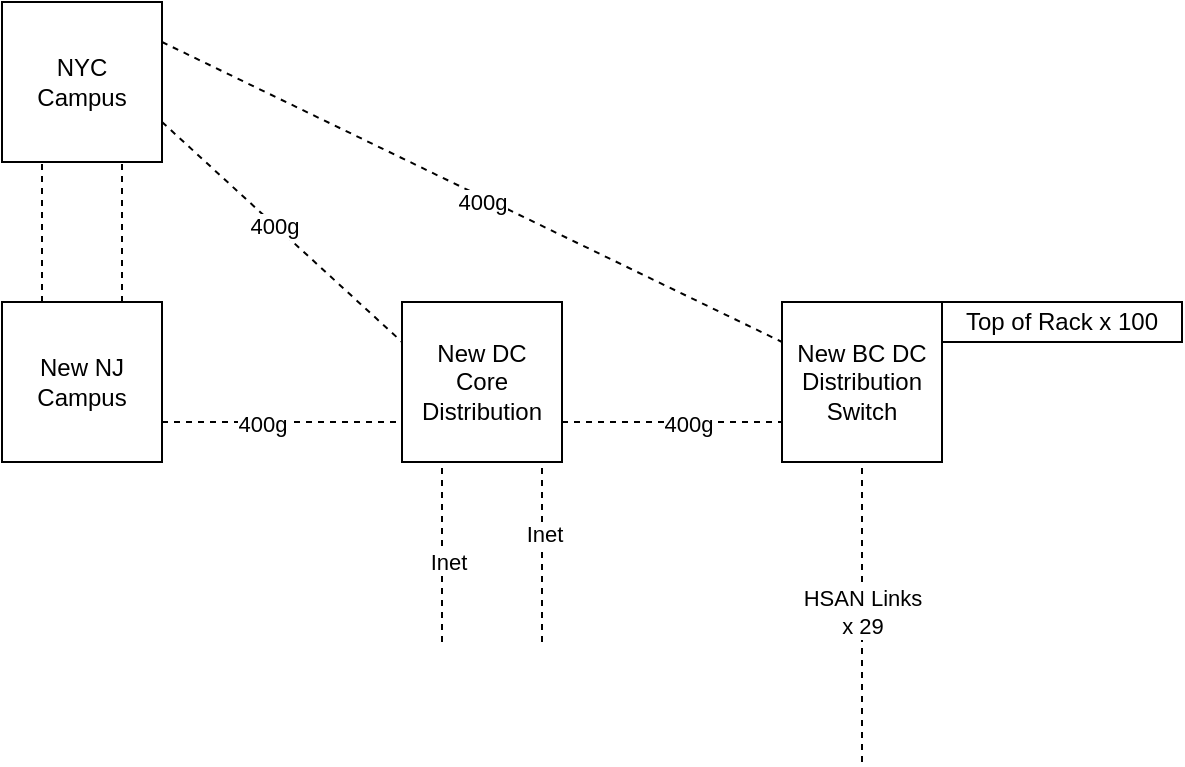 <mxfile version="24.2.2" type="github">
  <diagram name="Page-1" id="822b0af5-4adb-64df-f703-e8dfc1f81529">
    <mxGraphModel dx="1165" dy="595" grid="1" gridSize="10" guides="1" tooltips="1" connect="1" arrows="1" fold="1" page="1" pageScale="1" pageWidth="1100" pageHeight="850" background="none" math="0" shadow="0">
      <root>
        <mxCell id="0" />
        <mxCell id="1" parent="0" />
        <mxCell id="_0_Oxnv7YHFVLghpyNOd-1" value="&lt;div&gt;New NJ&lt;/div&gt;&lt;div&gt;Campus&lt;br&gt;&lt;/div&gt;" style="whiteSpace=wrap;html=1;aspect=fixed;" parent="1" vertex="1">
          <mxGeometry x="250" y="290" width="80" height="80" as="geometry" />
        </mxCell>
        <mxCell id="_0_Oxnv7YHFVLghpyNOd-2" value="&lt;div&gt;New DC&lt;/div&gt;&lt;div&gt;Core&lt;br&gt;&lt;/div&gt;&lt;div&gt;Distribution&lt;br&gt;&lt;/div&gt;" style="whiteSpace=wrap;html=1;aspect=fixed;" parent="1" vertex="1">
          <mxGeometry x="450" y="290" width="80" height="80" as="geometry" />
        </mxCell>
        <mxCell id="_0_Oxnv7YHFVLghpyNOd-3" value="&lt;div&gt;New BC DC&lt;/div&gt;&lt;div&gt;Distribution&lt;/div&gt;&lt;div&gt;Switch&lt;br&gt;&lt;/div&gt;" style="whiteSpace=wrap;html=1;aspect=fixed;" parent="1" vertex="1">
          <mxGeometry x="640" y="290" width="80" height="80" as="geometry" />
        </mxCell>
        <mxCell id="_0_Oxnv7YHFVLghpyNOd-4" value="&lt;div&gt;HSAN Links&lt;/div&gt;&lt;div&gt;x 29&lt;br&gt;&lt;/div&gt;" style="endArrow=none;dashed=1;html=1;rounded=0;" parent="1" edge="1">
          <mxGeometry width="50" height="50" relative="1" as="geometry">
            <mxPoint x="680" y="520" as="sourcePoint" />
            <mxPoint x="680" y="370" as="targetPoint" />
          </mxGeometry>
        </mxCell>
        <mxCell id="_0_Oxnv7YHFVLghpyNOd-5" value="" style="endArrow=none;dashed=1;html=1;rounded=0;exitX=1;exitY=0.25;exitDx=0;exitDy=0;entryX=0;entryY=0.25;entryDx=0;entryDy=0;" parent="1" source="_0_Oxnv7YHFVLghpyNOd-22" target="_0_Oxnv7YHFVLghpyNOd-3" edge="1">
          <mxGeometry width="50" height="50" relative="1" as="geometry">
            <mxPoint x="590" y="380" as="sourcePoint" />
            <mxPoint x="640" y="330" as="targetPoint" />
          </mxGeometry>
        </mxCell>
        <mxCell id="_0_Oxnv7YHFVLghpyNOd-13" value="400g" style="edgeLabel;html=1;align=center;verticalAlign=middle;resizable=0;points=[];" parent="_0_Oxnv7YHFVLghpyNOd-5" vertex="1" connectable="0">
          <mxGeometry x="0.036" y="-2" relative="1" as="geometry">
            <mxPoint as="offset" />
          </mxGeometry>
        </mxCell>
        <mxCell id="_0_Oxnv7YHFVLghpyNOd-6" value="" style="endArrow=none;dashed=1;html=1;rounded=0;exitX=1;exitY=0.75;exitDx=0;exitDy=0;entryX=0;entryY=0.25;entryDx=0;entryDy=0;" parent="1" source="_0_Oxnv7YHFVLghpyNOd-22" target="_0_Oxnv7YHFVLghpyNOd-2" edge="1">
          <mxGeometry width="50" height="50" relative="1" as="geometry">
            <mxPoint x="400" y="380" as="sourcePoint" />
            <mxPoint x="450" y="330" as="targetPoint" />
            <Array as="points" />
          </mxGeometry>
        </mxCell>
        <mxCell id="_0_Oxnv7YHFVLghpyNOd-12" value="400g" style="edgeLabel;html=1;align=center;verticalAlign=middle;resizable=0;points=[];" parent="_0_Oxnv7YHFVLghpyNOd-6" vertex="1" connectable="0">
          <mxGeometry x="-0.067" relative="1" as="geometry">
            <mxPoint as="offset" />
          </mxGeometry>
        </mxCell>
        <mxCell id="_0_Oxnv7YHFVLghpyNOd-7" value="" style="endArrow=none;dashed=1;html=1;rounded=0;entryX=0;entryY=0.75;entryDx=0;entryDy=0;exitX=1;exitY=0.75;exitDx=0;exitDy=0;" parent="1" source="_0_Oxnv7YHFVLghpyNOd-1" target="_0_Oxnv7YHFVLghpyNOd-2" edge="1">
          <mxGeometry width="50" height="50" relative="1" as="geometry">
            <mxPoint x="350" y="500" as="sourcePoint" />
            <mxPoint x="400" y="450" as="targetPoint" />
          </mxGeometry>
        </mxCell>
        <mxCell id="_0_Oxnv7YHFVLghpyNOd-11" value="400g" style="edgeLabel;html=1;align=center;verticalAlign=middle;resizable=0;points=[];" parent="_0_Oxnv7YHFVLghpyNOd-7" vertex="1" connectable="0">
          <mxGeometry x="-0.167" y="-1" relative="1" as="geometry">
            <mxPoint as="offset" />
          </mxGeometry>
        </mxCell>
        <mxCell id="_0_Oxnv7YHFVLghpyNOd-8" value="" style="endArrow=none;dashed=1;html=1;rounded=0;exitX=1;exitY=0.75;exitDx=0;exitDy=0;entryX=0;entryY=0.75;entryDx=0;entryDy=0;" parent="1" source="_0_Oxnv7YHFVLghpyNOd-2" target="_0_Oxnv7YHFVLghpyNOd-3" edge="1">
          <mxGeometry width="50" height="50" relative="1" as="geometry">
            <mxPoint x="540" y="320" as="sourcePoint" />
            <mxPoint x="650" y="320" as="targetPoint" />
          </mxGeometry>
        </mxCell>
        <mxCell id="_0_Oxnv7YHFVLghpyNOd-14" value="400g" style="edgeLabel;html=1;align=center;verticalAlign=middle;resizable=0;points=[];" parent="_0_Oxnv7YHFVLghpyNOd-8" vertex="1" connectable="0">
          <mxGeometry x="0.145" y="-1" relative="1" as="geometry">
            <mxPoint as="offset" />
          </mxGeometry>
        </mxCell>
        <mxCell id="_0_Oxnv7YHFVLghpyNOd-9" value="" style="endArrow=none;dashed=1;html=1;rounded=0;exitX=0.75;exitY=0;exitDx=0;exitDy=0;" parent="1" edge="1">
          <mxGeometry width="50" height="50" relative="1" as="geometry">
            <mxPoint x="520" y="460" as="sourcePoint" />
            <mxPoint x="520" y="370" as="targetPoint" />
          </mxGeometry>
        </mxCell>
        <mxCell id="_0_Oxnv7YHFVLghpyNOd-16" value="Inet" style="edgeLabel;html=1;align=center;verticalAlign=middle;resizable=0;points=[];" parent="_0_Oxnv7YHFVLghpyNOd-9" vertex="1" connectable="0">
          <mxGeometry x="0.2" y="-1" relative="1" as="geometry">
            <mxPoint as="offset" />
          </mxGeometry>
        </mxCell>
        <mxCell id="_0_Oxnv7YHFVLghpyNOd-10" value="" style="endArrow=none;dashed=1;html=1;rounded=0;exitX=0.25;exitY=0;exitDx=0;exitDy=0;" parent="1" edge="1">
          <mxGeometry width="50" height="50" relative="1" as="geometry">
            <mxPoint x="470" y="460" as="sourcePoint" />
            <mxPoint x="470" y="370" as="targetPoint" />
          </mxGeometry>
        </mxCell>
        <mxCell id="_0_Oxnv7YHFVLghpyNOd-15" value="Inet" style="edgeLabel;html=1;align=center;verticalAlign=middle;resizable=0;points=[];" parent="_0_Oxnv7YHFVLghpyNOd-10" vertex="1" connectable="0">
          <mxGeometry x="-0.111" y="-3" relative="1" as="geometry">
            <mxPoint as="offset" />
          </mxGeometry>
        </mxCell>
        <mxCell id="_0_Oxnv7YHFVLghpyNOd-22" value="&lt;div&gt;NYC&lt;/div&gt;&lt;div&gt;Campus&lt;br&gt;&lt;/div&gt;" style="whiteSpace=wrap;html=1;aspect=fixed;" parent="1" vertex="1">
          <mxGeometry x="250" y="140" width="80" height="80" as="geometry" />
        </mxCell>
        <mxCell id="_0_Oxnv7YHFVLghpyNOd-23" value="" style="endArrow=none;dashed=1;html=1;rounded=0;exitX=0.25;exitY=0;exitDx=0;exitDy=0;" parent="1" source="_0_Oxnv7YHFVLghpyNOd-1" edge="1">
          <mxGeometry width="50" height="50" relative="1" as="geometry">
            <mxPoint x="220" y="270" as="sourcePoint" />
            <mxPoint x="270" y="220" as="targetPoint" />
          </mxGeometry>
        </mxCell>
        <mxCell id="_0_Oxnv7YHFVLghpyNOd-24" value="" style="endArrow=none;dashed=1;html=1;rounded=0;exitX=0.75;exitY=0;exitDx=0;exitDy=0;entryX=0.75;entryY=1;entryDx=0;entryDy=0;" parent="1" source="_0_Oxnv7YHFVLghpyNOd-1" target="_0_Oxnv7YHFVLghpyNOd-22" edge="1">
          <mxGeometry width="50" height="50" relative="1" as="geometry">
            <mxPoint x="280" y="300" as="sourcePoint" />
            <mxPoint x="280" y="230" as="targetPoint" />
          </mxGeometry>
        </mxCell>
        <mxCell id="_0_Oxnv7YHFVLghpyNOd-25" value="Top of Rack x 100" style="rounded=0;whiteSpace=wrap;html=1;" parent="1" vertex="1">
          <mxGeometry x="720" y="290" width="120" height="20" as="geometry" />
        </mxCell>
      </root>
    </mxGraphModel>
  </diagram>
</mxfile>
